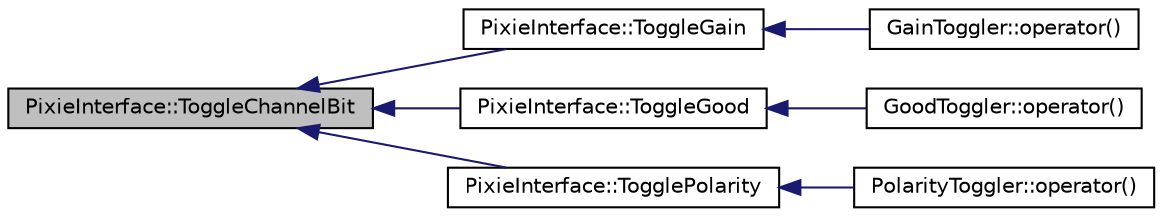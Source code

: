 digraph "PixieInterface::ToggleChannelBit"
{
  edge [fontname="Helvetica",fontsize="10",labelfontname="Helvetica",labelfontsize="10"];
  node [fontname="Helvetica",fontsize="10",shape=record];
  rankdir="LR";
  Node1 [label="PixieInterface::ToggleChannelBit",height=0.2,width=0.4,color="black", fillcolor="grey75", style="filled", fontcolor="black"];
  Node1 -> Node2 [dir="back",color="midnightblue",fontsize="10",style="solid",fontname="Helvetica"];
  Node2 [label="PixieInterface::ToggleGain",height=0.2,width=0.4,color="black", fillcolor="white", style="filled",URL="$d9/dc6/class_pixie_interface.html#ae66119213d67fc56d52553b4617e9621"];
  Node2 -> Node3 [dir="back",color="midnightblue",fontsize="10",style="solid",fontname="Helvetica"];
  Node3 [label="GainToggler::operator()",height=0.2,width=0.4,color="black", fillcolor="white", style="filled",URL="$d2/dc4/class_gain_toggler.html#a76d007d56b6b5c7aff8198b75247d7b4"];
  Node1 -> Node4 [dir="back",color="midnightblue",fontsize="10",style="solid",fontname="Helvetica"];
  Node4 [label="PixieInterface::ToggleGood",height=0.2,width=0.4,color="black", fillcolor="white", style="filled",URL="$d9/dc6/class_pixie_interface.html#ad3fd214177f74ad393e0892d4e57e67e"];
  Node4 -> Node5 [dir="back",color="midnightblue",fontsize="10",style="solid",fontname="Helvetica"];
  Node5 [label="GoodToggler::operator()",height=0.2,width=0.4,color="black", fillcolor="white", style="filled",URL="$d2/dee/class_good_toggler.html#a9d0e33e2af3d0430c65f155e5c9004a5"];
  Node1 -> Node6 [dir="back",color="midnightblue",fontsize="10",style="solid",fontname="Helvetica"];
  Node6 [label="PixieInterface::TogglePolarity",height=0.2,width=0.4,color="black", fillcolor="white", style="filled",URL="$d9/dc6/class_pixie_interface.html#aeeb829ac5910cc009fbd47972d691739"];
  Node6 -> Node7 [dir="back",color="midnightblue",fontsize="10",style="solid",fontname="Helvetica"];
  Node7 [label="PolarityToggler::operator()",height=0.2,width=0.4,color="black", fillcolor="white", style="filled",URL="$d3/dc6/class_polarity_toggler.html#a6705a25308576912ce1c8d5b0fa73d58"];
}
